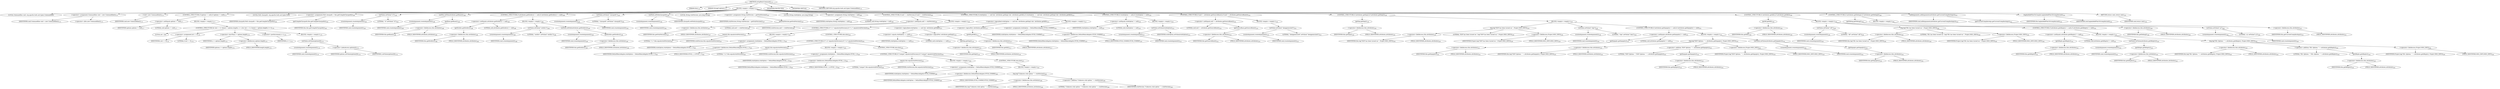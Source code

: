 digraph "setupRmicCommand" {  
"256" [label = <(METHOD,setupRmicCommand)<SUB>174</SUB>> ]
"18" [label = <(PARAM,this)<SUB>174</SUB>> ]
"257" [label = <(PARAM,String[] options)<SUB>174</SUB>> ]
"258" [label = <(BLOCK,&lt;empty&gt;,&lt;empty&gt;)<SUB>174</SUB>> ]
"16" [label = <(LOCAL,Commandline cmd: org.apache.tools.ant.types.Commandline)> ]
"259" [label = <(&lt;operator&gt;.assignment,Commandline cmd = new Commandline())<SUB>175</SUB>> ]
"260" [label = <(IDENTIFIER,cmd,Commandline cmd = new Commandline())<SUB>175</SUB>> ]
"261" [label = <(&lt;operator&gt;.alloc,new Commandline())<SUB>175</SUB>> ]
"262" [label = <(&lt;init&gt;,new Commandline())<SUB>175</SUB>> ]
"15" [label = <(IDENTIFIER,cmd,new Commandline())<SUB>175</SUB>> ]
"263" [label = <(CONTROL_STRUCTURE,if (options != null),if (options != null))<SUB>177</SUB>> ]
"264" [label = <(&lt;operator&gt;.notEquals,options != null)<SUB>177</SUB>> ]
"265" [label = <(IDENTIFIER,options,options != null)<SUB>177</SUB>> ]
"266" [label = <(LITERAL,null,options != null)<SUB>177</SUB>> ]
"267" [label = <(BLOCK,&lt;empty&gt;,&lt;empty&gt;)<SUB>177</SUB>> ]
"268" [label = <(CONTROL_STRUCTURE,for (int i = 0; Some(i &lt; options.length); i++),for (int i = 0; Some(i &lt; options.length); i++))<SUB>178</SUB>> ]
"269" [label = <(LOCAL,int i: int)> ]
"270" [label = <(&lt;operator&gt;.assignment,int i = 0)<SUB>178</SUB>> ]
"271" [label = <(IDENTIFIER,i,int i = 0)<SUB>178</SUB>> ]
"272" [label = <(LITERAL,0,int i = 0)<SUB>178</SUB>> ]
"273" [label = <(&lt;operator&gt;.lessThan,i &lt; options.length)<SUB>178</SUB>> ]
"274" [label = <(IDENTIFIER,i,i &lt; options.length)<SUB>178</SUB>> ]
"275" [label = <(&lt;operator&gt;.fieldAccess,options.length)<SUB>178</SUB>> ]
"276" [label = <(IDENTIFIER,options,i &lt; options.length)<SUB>178</SUB>> ]
"277" [label = <(FIELD_IDENTIFIER,length,length)<SUB>178</SUB>> ]
"278" [label = <(&lt;operator&gt;.postIncrement,i++)<SUB>178</SUB>> ]
"279" [label = <(IDENTIFIER,i,i++)<SUB>178</SUB>> ]
"280" [label = <(BLOCK,&lt;empty&gt;,&lt;empty&gt;)<SUB>178</SUB>> ]
"281" [label = <(setValue,setValue(options[i]))<SUB>179</SUB>> ]
"282" [label = <(createArgument,createArgument())<SUB>179</SUB>> ]
"283" [label = <(IDENTIFIER,cmd,createArgument())<SUB>179</SUB>> ]
"284" [label = <(&lt;operator&gt;.indexAccess,options[i])<SUB>179</SUB>> ]
"285" [label = <(IDENTIFIER,options,setValue(options[i]))<SUB>179</SUB>> ]
"286" [label = <(IDENTIFIER,i,setValue(options[i]))<SUB>179</SUB>> ]
"287" [label = <(LOCAL,Path classpath: org.apache.tools.ant.types.Path)> ]
"288" [label = <(&lt;operator&gt;.assignment,Path classpath = this.getCompileClasspath())<SUB>183</SUB>> ]
"289" [label = <(IDENTIFIER,classpath,Path classpath = this.getCompileClasspath())<SUB>183</SUB>> ]
"290" [label = <(getCompileClasspath,this.getCompileClasspath())<SUB>183</SUB>> ]
"17" [label = <(IDENTIFIER,this,this.getCompileClasspath())<SUB>183</SUB>> ]
"291" [label = <(setValue,setValue(&quot;-d&quot;))<SUB>185</SUB>> ]
"292" [label = <(createArgument,createArgument())<SUB>185</SUB>> ]
"293" [label = <(IDENTIFIER,cmd,createArgument())<SUB>185</SUB>> ]
"294" [label = <(LITERAL,&quot;-d&quot;,setValue(&quot;-d&quot;))<SUB>185</SUB>> ]
"295" [label = <(setFile,setFile(attributes.getBase()))<SUB>186</SUB>> ]
"296" [label = <(createArgument,createArgument())<SUB>186</SUB>> ]
"297" [label = <(IDENTIFIER,cmd,createArgument())<SUB>186</SUB>> ]
"298" [label = <(getBase,getBase())<SUB>186</SUB>> ]
"299" [label = <(&lt;operator&gt;.fieldAccess,this.attributes)<SUB>186</SUB>> ]
"300" [label = <(IDENTIFIER,this,getBase())<SUB>186</SUB>> ]
"301" [label = <(FIELD_IDENTIFIER,attributes,attributes)<SUB>186</SUB>> ]
"302" [label = <(CONTROL_STRUCTURE,if (attributes.getExtdirs() != null),if (attributes.getExtdirs() != null))<SUB>188</SUB>> ]
"303" [label = <(&lt;operator&gt;.notEquals,attributes.getExtdirs() != null)<SUB>188</SUB>> ]
"304" [label = <(getExtdirs,getExtdirs())<SUB>188</SUB>> ]
"305" [label = <(&lt;operator&gt;.fieldAccess,this.attributes)<SUB>188</SUB>> ]
"306" [label = <(IDENTIFIER,this,getExtdirs())<SUB>188</SUB>> ]
"307" [label = <(FIELD_IDENTIFIER,attributes,attributes)<SUB>188</SUB>> ]
"308" [label = <(LITERAL,null,attributes.getExtdirs() != null)<SUB>188</SUB>> ]
"309" [label = <(BLOCK,&lt;empty&gt;,&lt;empty&gt;)<SUB>188</SUB>> ]
"310" [label = <(setValue,setValue(&quot;-extdirs&quot;))<SUB>189</SUB>> ]
"311" [label = <(createArgument,createArgument())<SUB>189</SUB>> ]
"312" [label = <(IDENTIFIER,cmd,createArgument())<SUB>189</SUB>> ]
"313" [label = <(LITERAL,&quot;-extdirs&quot;,setValue(&quot;-extdirs&quot;))<SUB>189</SUB>> ]
"314" [label = <(setPath,setPath(attributes.getExtdirs()))<SUB>190</SUB>> ]
"315" [label = <(createArgument,createArgument())<SUB>190</SUB>> ]
"316" [label = <(IDENTIFIER,cmd,createArgument())<SUB>190</SUB>> ]
"317" [label = <(getExtdirs,getExtdirs())<SUB>190</SUB>> ]
"318" [label = <(&lt;operator&gt;.fieldAccess,this.attributes)<SUB>190</SUB>> ]
"319" [label = <(IDENTIFIER,this,getExtdirs())<SUB>190</SUB>> ]
"320" [label = <(FIELD_IDENTIFIER,attributes,attributes)<SUB>190</SUB>> ]
"321" [label = <(setValue,setValue(&quot;-classpath&quot;))<SUB>193</SUB>> ]
"322" [label = <(createArgument,createArgument())<SUB>193</SUB>> ]
"323" [label = <(IDENTIFIER,cmd,createArgument())<SUB>193</SUB>> ]
"324" [label = <(LITERAL,&quot;-classpath&quot;,setValue(&quot;-classpath&quot;))<SUB>193</SUB>> ]
"325" [label = <(setPath,setPath(classpath))<SUB>194</SUB>> ]
"326" [label = <(createArgument,createArgument())<SUB>194</SUB>> ]
"327" [label = <(IDENTIFIER,cmd,createArgument())<SUB>194</SUB>> ]
"328" [label = <(IDENTIFIER,classpath,setPath(classpath))<SUB>194</SUB>> ]
"329" [label = <(LOCAL,String stubVersion: java.lang.String)> ]
"330" [label = <(&lt;operator&gt;.assignment,String stubVersion = getStubVersion())<SUB>197</SUB>> ]
"331" [label = <(IDENTIFIER,stubVersion,String stubVersion = getStubVersion())<SUB>197</SUB>> ]
"332" [label = <(getStubVersion,getStubVersion())<SUB>197</SUB>> ]
"333" [label = <(&lt;operator&gt;.fieldAccess,this.attributes)<SUB>197</SUB>> ]
"334" [label = <(IDENTIFIER,this,getStubVersion())<SUB>197</SUB>> ]
"335" [label = <(FIELD_IDENTIFIER,attributes,attributes)<SUB>197</SUB>> ]
"336" [label = <(LOCAL,String stubOption: java.lang.String)> ]
"337" [label = <(&lt;operator&gt;.assignment,String stubOption = null)<SUB>199</SUB>> ]
"338" [label = <(IDENTIFIER,stubOption,String stubOption = null)<SUB>199</SUB>> ]
"339" [label = <(LITERAL,null,String stubOption = null)<SUB>199</SUB>> ]
"340" [label = <(CONTROL_STRUCTURE,if (null != stubVersion),if (null != stubVersion))<SUB>200</SUB>> ]
"341" [label = <(&lt;operator&gt;.notEquals,null != stubVersion)<SUB>200</SUB>> ]
"342" [label = <(LITERAL,null,null != stubVersion)<SUB>200</SUB>> ]
"343" [label = <(IDENTIFIER,stubVersion,null != stubVersion)<SUB>200</SUB>> ]
"344" [label = <(BLOCK,&lt;empty&gt;,&lt;empty&gt;)<SUB>200</SUB>> ]
"345" [label = <(CONTROL_STRUCTURE,if (&quot;1.1&quot;.equals(stubVersion)),if (&quot;1.1&quot;.equals(stubVersion)))<SUB>201</SUB>> ]
"346" [label = <(equals,this.equals(stubVersion))<SUB>201</SUB>> ]
"347" [label = <(LITERAL,&quot;1.1&quot;,this.equals(stubVersion))<SUB>201</SUB>> ]
"348" [label = <(IDENTIFIER,stubVersion,this.equals(stubVersion))<SUB>201</SUB>> ]
"349" [label = <(BLOCK,&lt;empty&gt;,&lt;empty&gt;)<SUB>201</SUB>> ]
"350" [label = <(&lt;operator&gt;.assignment,stubOption = DefaultRmicAdapter.STUB_1_1)<SUB>202</SUB>> ]
"351" [label = <(IDENTIFIER,stubOption,stubOption = DefaultRmicAdapter.STUB_1_1)<SUB>202</SUB>> ]
"352" [label = <(&lt;operator&gt;.fieldAccess,DefaultRmicAdapter.STUB_1_1)<SUB>202</SUB>> ]
"353" [label = <(IDENTIFIER,DefaultRmicAdapter,stubOption = DefaultRmicAdapter.STUB_1_1)<SUB>202</SUB>> ]
"354" [label = <(FIELD_IDENTIFIER,STUB_1_1,STUB_1_1)<SUB>202</SUB>> ]
"355" [label = <(CONTROL_STRUCTURE,else,else)<SUB>203</SUB>> ]
"356" [label = <(CONTROL_STRUCTURE,if (&quot;1.2&quot;.equals(stubVersion)),if (&quot;1.2&quot;.equals(stubVersion)))<SUB>203</SUB>> ]
"357" [label = <(equals,this.equals(stubVersion))<SUB>203</SUB>> ]
"358" [label = <(LITERAL,&quot;1.2&quot;,this.equals(stubVersion))<SUB>203</SUB>> ]
"359" [label = <(IDENTIFIER,stubVersion,this.equals(stubVersion))<SUB>203</SUB>> ]
"360" [label = <(BLOCK,&lt;empty&gt;,&lt;empty&gt;)<SUB>203</SUB>> ]
"361" [label = <(&lt;operator&gt;.assignment,stubOption = DefaultRmicAdapter.STUB_1_2)<SUB>204</SUB>> ]
"362" [label = <(IDENTIFIER,stubOption,stubOption = DefaultRmicAdapter.STUB_1_2)<SUB>204</SUB>> ]
"363" [label = <(&lt;operator&gt;.fieldAccess,DefaultRmicAdapter.STUB_1_2)<SUB>204</SUB>> ]
"364" [label = <(IDENTIFIER,DefaultRmicAdapter,stubOption = DefaultRmicAdapter.STUB_1_2)<SUB>204</SUB>> ]
"365" [label = <(FIELD_IDENTIFIER,STUB_1_2,STUB_1_2)<SUB>204</SUB>> ]
"366" [label = <(CONTROL_STRUCTURE,else,else)<SUB>205</SUB>> ]
"367" [label = <(CONTROL_STRUCTURE,if (&quot;compat&quot;.equals(stubVersion)),if (&quot;compat&quot;.equals(stubVersion)))<SUB>205</SUB>> ]
"368" [label = <(equals,this.equals(stubVersion))<SUB>205</SUB>> ]
"369" [label = <(LITERAL,&quot;compat&quot;,this.equals(stubVersion))<SUB>205</SUB>> ]
"370" [label = <(IDENTIFIER,stubVersion,this.equals(stubVersion))<SUB>205</SUB>> ]
"371" [label = <(BLOCK,&lt;empty&gt;,&lt;empty&gt;)<SUB>205</SUB>> ]
"372" [label = <(&lt;operator&gt;.assignment,stubOption = DefaultRmicAdapter.STUB_COMPAT)<SUB>206</SUB>> ]
"373" [label = <(IDENTIFIER,stubOption,stubOption = DefaultRmicAdapter.STUB_COMPAT)<SUB>206</SUB>> ]
"374" [label = <(&lt;operator&gt;.fieldAccess,DefaultRmicAdapter.STUB_COMPAT)<SUB>206</SUB>> ]
"375" [label = <(IDENTIFIER,DefaultRmicAdapter,stubOption = DefaultRmicAdapter.STUB_COMPAT)<SUB>206</SUB>> ]
"376" [label = <(FIELD_IDENTIFIER,STUB_COMPAT,STUB_COMPAT)<SUB>206</SUB>> ]
"377" [label = <(CONTROL_STRUCTURE,else,else)<SUB>207</SUB>> ]
"378" [label = <(BLOCK,&lt;empty&gt;,&lt;empty&gt;)<SUB>207</SUB>> ]
"379" [label = <(log,log(&quot;Unknown stub option &quot; + stubVersion))<SUB>209</SUB>> ]
"380" [label = <(&lt;operator&gt;.fieldAccess,this.attributes)<SUB>209</SUB>> ]
"381" [label = <(IDENTIFIER,this,log(&quot;Unknown stub option &quot; + stubVersion))<SUB>209</SUB>> ]
"382" [label = <(FIELD_IDENTIFIER,attributes,attributes)<SUB>209</SUB>> ]
"383" [label = <(&lt;operator&gt;.addition,&quot;Unknown stub option &quot; + stubVersion)<SUB>209</SUB>> ]
"384" [label = <(LITERAL,&quot;Unknown stub option &quot;,&quot;Unknown stub option &quot; + stubVersion)<SUB>209</SUB>> ]
"385" [label = <(IDENTIFIER,stubVersion,&quot;Unknown stub option &quot; + stubVersion)<SUB>209</SUB>> ]
"386" [label = <(CONTROL_STRUCTURE,if (stubOption == null &amp;&amp; !attributes.getIiop() &amp;&amp; !attributes.getIdl()),if (stubOption == null &amp;&amp; !attributes.getIiop() &amp;&amp; !attributes.getIdl()))<SUB>215</SUB>> ]
"387" [label = <(&lt;operator&gt;.logicalAnd,stubOption == null &amp;&amp; !attributes.getIiop() &amp;&amp; !attributes.getIdl())<SUB>215</SUB>> ]
"388" [label = <(&lt;operator&gt;.logicalAnd,stubOption == null &amp;&amp; !attributes.getIiop())<SUB>215</SUB>> ]
"389" [label = <(&lt;operator&gt;.equals,stubOption == null)<SUB>215</SUB>> ]
"390" [label = <(IDENTIFIER,stubOption,stubOption == null)<SUB>215</SUB>> ]
"391" [label = <(LITERAL,null,stubOption == null)<SUB>215</SUB>> ]
"392" [label = <(&lt;operator&gt;.logicalNot,!attributes.getIiop())<SUB>216</SUB>> ]
"393" [label = <(getIiop,getIiop())<SUB>216</SUB>> ]
"394" [label = <(&lt;operator&gt;.fieldAccess,this.attributes)<SUB>216</SUB>> ]
"395" [label = <(IDENTIFIER,this,getIiop())<SUB>216</SUB>> ]
"396" [label = <(FIELD_IDENTIFIER,attributes,attributes)<SUB>216</SUB>> ]
"397" [label = <(&lt;operator&gt;.logicalNot,!attributes.getIdl())<SUB>217</SUB>> ]
"398" [label = <(getIdl,getIdl())<SUB>217</SUB>> ]
"399" [label = <(&lt;operator&gt;.fieldAccess,this.attributes)<SUB>217</SUB>> ]
"400" [label = <(IDENTIFIER,this,getIdl())<SUB>217</SUB>> ]
"401" [label = <(FIELD_IDENTIFIER,attributes,attributes)<SUB>217</SUB>> ]
"402" [label = <(BLOCK,&lt;empty&gt;,&lt;empty&gt;)<SUB>217</SUB>> ]
"403" [label = <(&lt;operator&gt;.assignment,stubOption = DefaultRmicAdapter.STUB_COMPAT)<SUB>218</SUB>> ]
"404" [label = <(IDENTIFIER,stubOption,stubOption = DefaultRmicAdapter.STUB_COMPAT)<SUB>218</SUB>> ]
"405" [label = <(&lt;operator&gt;.fieldAccess,DefaultRmicAdapter.STUB_COMPAT)<SUB>218</SUB>> ]
"406" [label = <(IDENTIFIER,DefaultRmicAdapter,stubOption = DefaultRmicAdapter.STUB_COMPAT)<SUB>218</SUB>> ]
"407" [label = <(FIELD_IDENTIFIER,STUB_COMPAT,STUB_COMPAT)<SUB>218</SUB>> ]
"408" [label = <(CONTROL_STRUCTURE,if (stubOption != null),if (stubOption != null))<SUB>220</SUB>> ]
"409" [label = <(&lt;operator&gt;.notEquals,stubOption != null)<SUB>220</SUB>> ]
"410" [label = <(IDENTIFIER,stubOption,stubOption != null)<SUB>220</SUB>> ]
"411" [label = <(LITERAL,null,stubOption != null)<SUB>220</SUB>> ]
"412" [label = <(BLOCK,&lt;empty&gt;,&lt;empty&gt;)<SUB>220</SUB>> ]
"413" [label = <(setValue,setValue(stubOption))<SUB>222</SUB>> ]
"414" [label = <(createArgument,createArgument())<SUB>222</SUB>> ]
"415" [label = <(IDENTIFIER,cmd,createArgument())<SUB>222</SUB>> ]
"416" [label = <(IDENTIFIER,stubOption,setValue(stubOption))<SUB>222</SUB>> ]
"417" [label = <(CONTROL_STRUCTURE,if (null != attributes.getSourceBase()),if (null != attributes.getSourceBase()))<SUB>224</SUB>> ]
"418" [label = <(&lt;operator&gt;.notEquals,null != attributes.getSourceBase())<SUB>224</SUB>> ]
"419" [label = <(LITERAL,null,null != attributes.getSourceBase())<SUB>224</SUB>> ]
"420" [label = <(getSourceBase,getSourceBase())<SUB>224</SUB>> ]
"421" [label = <(&lt;operator&gt;.fieldAccess,this.attributes)<SUB>224</SUB>> ]
"422" [label = <(IDENTIFIER,this,getSourceBase())<SUB>224</SUB>> ]
"423" [label = <(FIELD_IDENTIFIER,attributes,attributes)<SUB>224</SUB>> ]
"424" [label = <(BLOCK,&lt;empty&gt;,&lt;empty&gt;)<SUB>224</SUB>> ]
"425" [label = <(setValue,setValue(&quot;-keepgenerated&quot;))<SUB>225</SUB>> ]
"426" [label = <(createArgument,createArgument())<SUB>225</SUB>> ]
"427" [label = <(IDENTIFIER,cmd,createArgument())<SUB>225</SUB>> ]
"428" [label = <(LITERAL,&quot;-keepgenerated&quot;,setValue(&quot;-keepgenerated&quot;))<SUB>225</SUB>> ]
"429" [label = <(CONTROL_STRUCTURE,if (attributes.getIiop()),if (attributes.getIiop()))<SUB>228</SUB>> ]
"430" [label = <(getIiop,getIiop())<SUB>228</SUB>> ]
"431" [label = <(&lt;operator&gt;.fieldAccess,this.attributes)<SUB>228</SUB>> ]
"432" [label = <(IDENTIFIER,this,getIiop())<SUB>228</SUB>> ]
"433" [label = <(FIELD_IDENTIFIER,attributes,attributes)<SUB>228</SUB>> ]
"434" [label = <(BLOCK,&lt;empty&gt;,&lt;empty&gt;)<SUB>228</SUB>> ]
"435" [label = <(log,log(&quot;IIOP has been turned on.&quot;, Project.MSG_INFO))<SUB>229</SUB>> ]
"436" [label = <(&lt;operator&gt;.fieldAccess,this.attributes)<SUB>229</SUB>> ]
"437" [label = <(IDENTIFIER,this,log(&quot;IIOP has been turned on.&quot;, Project.MSG_INFO))<SUB>229</SUB>> ]
"438" [label = <(FIELD_IDENTIFIER,attributes,attributes)<SUB>229</SUB>> ]
"439" [label = <(LITERAL,&quot;IIOP has been turned on.&quot;,log(&quot;IIOP has been turned on.&quot;, Project.MSG_INFO))<SUB>229</SUB>> ]
"440" [label = <(&lt;operator&gt;.fieldAccess,Project.MSG_INFO)<SUB>229</SUB>> ]
"441" [label = <(IDENTIFIER,Project,log(&quot;IIOP has been turned on.&quot;, Project.MSG_INFO))<SUB>229</SUB>> ]
"442" [label = <(FIELD_IDENTIFIER,MSG_INFO,MSG_INFO)<SUB>229</SUB>> ]
"443" [label = <(setValue,setValue(&quot;-iiop&quot;))<SUB>230</SUB>> ]
"444" [label = <(createArgument,createArgument())<SUB>230</SUB>> ]
"445" [label = <(IDENTIFIER,cmd,createArgument())<SUB>230</SUB>> ]
"446" [label = <(LITERAL,&quot;-iiop&quot;,setValue(&quot;-iiop&quot;))<SUB>230</SUB>> ]
"447" [label = <(CONTROL_STRUCTURE,if (attributes.getIiopopts() != null),if (attributes.getIiopopts() != null))<SUB>231</SUB>> ]
"448" [label = <(&lt;operator&gt;.notEquals,attributes.getIiopopts() != null)<SUB>231</SUB>> ]
"449" [label = <(getIiopopts,getIiopopts())<SUB>231</SUB>> ]
"450" [label = <(&lt;operator&gt;.fieldAccess,this.attributes)<SUB>231</SUB>> ]
"451" [label = <(IDENTIFIER,this,getIiopopts())<SUB>231</SUB>> ]
"452" [label = <(FIELD_IDENTIFIER,attributes,attributes)<SUB>231</SUB>> ]
"453" [label = <(LITERAL,null,attributes.getIiopopts() != null)<SUB>231</SUB>> ]
"454" [label = <(BLOCK,&lt;empty&gt;,&lt;empty&gt;)<SUB>231</SUB>> ]
"455" [label = <(log,log(&quot;IIOP Options: &quot; + attributes.getIiopopts(), Project.MSG_INFO))<SUB>232</SUB>> ]
"456" [label = <(&lt;operator&gt;.fieldAccess,this.attributes)<SUB>232</SUB>> ]
"457" [label = <(IDENTIFIER,this,log(&quot;IIOP Options: &quot; + attributes.getIiopopts(), Project.MSG_INFO))<SUB>232</SUB>> ]
"458" [label = <(FIELD_IDENTIFIER,attributes,attributes)<SUB>232</SUB>> ]
"459" [label = <(&lt;operator&gt;.addition,&quot;IIOP Options: &quot; + attributes.getIiopopts())<SUB>232</SUB>> ]
"460" [label = <(LITERAL,&quot;IIOP Options: &quot;,&quot;IIOP Options: &quot; + attributes.getIiopopts())<SUB>232</SUB>> ]
"461" [label = <(getIiopopts,getIiopopts())<SUB>232</SUB>> ]
"462" [label = <(&lt;operator&gt;.fieldAccess,this.attributes)<SUB>232</SUB>> ]
"463" [label = <(IDENTIFIER,this,getIiopopts())<SUB>232</SUB>> ]
"464" [label = <(FIELD_IDENTIFIER,attributes,attributes)<SUB>232</SUB>> ]
"465" [label = <(&lt;operator&gt;.fieldAccess,Project.MSG_INFO)<SUB>233</SUB>> ]
"466" [label = <(IDENTIFIER,Project,log(&quot;IIOP Options: &quot; + attributes.getIiopopts(), Project.MSG_INFO))<SUB>233</SUB>> ]
"467" [label = <(FIELD_IDENTIFIER,MSG_INFO,MSG_INFO)<SUB>233</SUB>> ]
"468" [label = <(setValue,setValue(attributes.getIiopopts()))<SUB>234</SUB>> ]
"469" [label = <(createArgument,createArgument())<SUB>234</SUB>> ]
"470" [label = <(IDENTIFIER,cmd,createArgument())<SUB>234</SUB>> ]
"471" [label = <(getIiopopts,getIiopopts())<SUB>234</SUB>> ]
"472" [label = <(&lt;operator&gt;.fieldAccess,this.attributes)<SUB>234</SUB>> ]
"473" [label = <(IDENTIFIER,this,getIiopopts())<SUB>234</SUB>> ]
"474" [label = <(FIELD_IDENTIFIER,attributes,attributes)<SUB>234</SUB>> ]
"475" [label = <(CONTROL_STRUCTURE,if (attributes.getIdl()),if (attributes.getIdl()))<SUB>238</SUB>> ]
"476" [label = <(getIdl,getIdl())<SUB>238</SUB>> ]
"477" [label = <(&lt;operator&gt;.fieldAccess,this.attributes)<SUB>238</SUB>> ]
"478" [label = <(IDENTIFIER,this,getIdl())<SUB>238</SUB>> ]
"479" [label = <(FIELD_IDENTIFIER,attributes,attributes)<SUB>238</SUB>> ]
"480" [label = <(BLOCK,&lt;empty&gt;,&lt;empty&gt;)<SUB>238</SUB>> ]
"481" [label = <(setValue,setValue(&quot;-idl&quot;))<SUB>239</SUB>> ]
"482" [label = <(createArgument,createArgument())<SUB>239</SUB>> ]
"483" [label = <(IDENTIFIER,cmd,createArgument())<SUB>239</SUB>> ]
"484" [label = <(LITERAL,&quot;-idl&quot;,setValue(&quot;-idl&quot;))<SUB>239</SUB>> ]
"485" [label = <(log,log(&quot;IDL has been turned on.&quot;, Project.MSG_INFO))<SUB>240</SUB>> ]
"486" [label = <(&lt;operator&gt;.fieldAccess,this.attributes)<SUB>240</SUB>> ]
"487" [label = <(IDENTIFIER,this,log(&quot;IDL has been turned on.&quot;, Project.MSG_INFO))<SUB>240</SUB>> ]
"488" [label = <(FIELD_IDENTIFIER,attributes,attributes)<SUB>240</SUB>> ]
"489" [label = <(LITERAL,&quot;IDL has been turned on.&quot;,log(&quot;IDL has been turned on.&quot;, Project.MSG_INFO))<SUB>240</SUB>> ]
"490" [label = <(&lt;operator&gt;.fieldAccess,Project.MSG_INFO)<SUB>240</SUB>> ]
"491" [label = <(IDENTIFIER,Project,log(&quot;IDL has been turned on.&quot;, Project.MSG_INFO))<SUB>240</SUB>> ]
"492" [label = <(FIELD_IDENTIFIER,MSG_INFO,MSG_INFO)<SUB>240</SUB>> ]
"493" [label = <(CONTROL_STRUCTURE,if (attributes.getIdlopts() != null),if (attributes.getIdlopts() != null))<SUB>241</SUB>> ]
"494" [label = <(&lt;operator&gt;.notEquals,attributes.getIdlopts() != null)<SUB>241</SUB>> ]
"495" [label = <(getIdlopts,getIdlopts())<SUB>241</SUB>> ]
"496" [label = <(&lt;operator&gt;.fieldAccess,this.attributes)<SUB>241</SUB>> ]
"497" [label = <(IDENTIFIER,this,getIdlopts())<SUB>241</SUB>> ]
"498" [label = <(FIELD_IDENTIFIER,attributes,attributes)<SUB>241</SUB>> ]
"499" [label = <(LITERAL,null,attributes.getIdlopts() != null)<SUB>241</SUB>> ]
"500" [label = <(BLOCK,&lt;empty&gt;,&lt;empty&gt;)<SUB>241</SUB>> ]
"501" [label = <(setValue,setValue(attributes.getIdlopts()))<SUB>242</SUB>> ]
"502" [label = <(createArgument,createArgument())<SUB>242</SUB>> ]
"503" [label = <(IDENTIFIER,cmd,createArgument())<SUB>242</SUB>> ]
"504" [label = <(getIdlopts,getIdlopts())<SUB>242</SUB>> ]
"505" [label = <(&lt;operator&gt;.fieldAccess,this.attributes)<SUB>242</SUB>> ]
"506" [label = <(IDENTIFIER,this,getIdlopts())<SUB>242</SUB>> ]
"507" [label = <(FIELD_IDENTIFIER,attributes,attributes)<SUB>242</SUB>> ]
"508" [label = <(log,log(&quot;IDL Options: &quot; + attributes.getIdlopts(), Project.MSG_INFO))<SUB>243</SUB>> ]
"509" [label = <(&lt;operator&gt;.fieldAccess,this.attributes)<SUB>243</SUB>> ]
"510" [label = <(IDENTIFIER,this,log(&quot;IDL Options: &quot; + attributes.getIdlopts(), Project.MSG_INFO))<SUB>243</SUB>> ]
"511" [label = <(FIELD_IDENTIFIER,attributes,attributes)<SUB>243</SUB>> ]
"512" [label = <(&lt;operator&gt;.addition,&quot;IDL Options: &quot; + attributes.getIdlopts())<SUB>243</SUB>> ]
"513" [label = <(LITERAL,&quot;IDL Options: &quot;,&quot;IDL Options: &quot; + attributes.getIdlopts())<SUB>243</SUB>> ]
"514" [label = <(getIdlopts,getIdlopts())<SUB>243</SUB>> ]
"515" [label = <(&lt;operator&gt;.fieldAccess,this.attributes)<SUB>243</SUB>> ]
"516" [label = <(IDENTIFIER,this,getIdlopts())<SUB>243</SUB>> ]
"517" [label = <(FIELD_IDENTIFIER,attributes,attributes)<SUB>243</SUB>> ]
"518" [label = <(&lt;operator&gt;.fieldAccess,Project.MSG_INFO)<SUB>244</SUB>> ]
"519" [label = <(IDENTIFIER,Project,log(&quot;IDL Options: &quot; + attributes.getIdlopts(), Project.MSG_INFO))<SUB>244</SUB>> ]
"520" [label = <(FIELD_IDENTIFIER,MSG_INFO,MSG_INFO)<SUB>244</SUB>> ]
"521" [label = <(CONTROL_STRUCTURE,if (attributes.getDebug()),if (attributes.getDebug()))<SUB>248</SUB>> ]
"522" [label = <(getDebug,getDebug())<SUB>248</SUB>> ]
"523" [label = <(&lt;operator&gt;.fieldAccess,this.attributes)<SUB>248</SUB>> ]
"524" [label = <(IDENTIFIER,this,getDebug())<SUB>248</SUB>> ]
"525" [label = <(FIELD_IDENTIFIER,attributes,attributes)<SUB>248</SUB>> ]
"526" [label = <(BLOCK,&lt;empty&gt;,&lt;empty&gt;)<SUB>248</SUB>> ]
"527" [label = <(setValue,setValue(&quot;-g&quot;))<SUB>249</SUB>> ]
"528" [label = <(createArgument,createArgument())<SUB>249</SUB>> ]
"529" [label = <(IDENTIFIER,cmd,createArgument())<SUB>249</SUB>> ]
"530" [label = <(LITERAL,&quot;-g&quot;,setValue(&quot;-g&quot;))<SUB>249</SUB>> ]
"531" [label = <(addArguments,addArguments(attributes.getCurrentCompilerArgs()))<SUB>252</SUB>> ]
"532" [label = <(IDENTIFIER,cmd,addArguments(attributes.getCurrentCompilerArgs()))<SUB>252</SUB>> ]
"533" [label = <(getCurrentCompilerArgs,getCurrentCompilerArgs())<SUB>252</SUB>> ]
"534" [label = <(&lt;operator&gt;.fieldAccess,this.attributes)<SUB>252</SUB>> ]
"535" [label = <(IDENTIFIER,this,getCurrentCompilerArgs())<SUB>252</SUB>> ]
"536" [label = <(FIELD_IDENTIFIER,attributes,attributes)<SUB>252</SUB>> ]
"537" [label = <(logAndAddFilesToCompile,logAndAddFilesToCompile(cmd))<SUB>254</SUB>> ]
"19" [label = <(IDENTIFIER,this,logAndAddFilesToCompile(cmd))<SUB>254</SUB>> ]
"538" [label = <(IDENTIFIER,cmd,logAndAddFilesToCompile(cmd))<SUB>254</SUB>> ]
"539" [label = <(RETURN,return cmd;,return cmd;)<SUB>255</SUB>> ]
"540" [label = <(IDENTIFIER,cmd,return cmd;)<SUB>255</SUB>> ]
"541" [label = <(MODIFIER,PROTECTED)> ]
"542" [label = <(MODIFIER,VIRTUAL)> ]
"543" [label = <(METHOD_RETURN,org.apache.tools.ant.types.Commandline)<SUB>174</SUB>> ]
  "256" -> "18" 
  "256" -> "257" 
  "256" -> "258" 
  "256" -> "541" 
  "256" -> "542" 
  "256" -> "543" 
  "258" -> "16" 
  "258" -> "259" 
  "258" -> "262" 
  "258" -> "263" 
  "258" -> "287" 
  "258" -> "288" 
  "258" -> "291" 
  "258" -> "295" 
  "258" -> "302" 
  "258" -> "321" 
  "258" -> "325" 
  "258" -> "329" 
  "258" -> "330" 
  "258" -> "336" 
  "258" -> "337" 
  "258" -> "340" 
  "258" -> "386" 
  "258" -> "408" 
  "258" -> "417" 
  "258" -> "429" 
  "258" -> "475" 
  "258" -> "521" 
  "258" -> "531" 
  "258" -> "537" 
  "258" -> "539" 
  "259" -> "260" 
  "259" -> "261" 
  "262" -> "15" 
  "263" -> "264" 
  "263" -> "267" 
  "264" -> "265" 
  "264" -> "266" 
  "267" -> "268" 
  "268" -> "269" 
  "268" -> "270" 
  "268" -> "273" 
  "268" -> "278" 
  "268" -> "280" 
  "270" -> "271" 
  "270" -> "272" 
  "273" -> "274" 
  "273" -> "275" 
  "275" -> "276" 
  "275" -> "277" 
  "278" -> "279" 
  "280" -> "281" 
  "281" -> "282" 
  "281" -> "284" 
  "282" -> "283" 
  "284" -> "285" 
  "284" -> "286" 
  "288" -> "289" 
  "288" -> "290" 
  "290" -> "17" 
  "291" -> "292" 
  "291" -> "294" 
  "292" -> "293" 
  "295" -> "296" 
  "295" -> "298" 
  "296" -> "297" 
  "298" -> "299" 
  "299" -> "300" 
  "299" -> "301" 
  "302" -> "303" 
  "302" -> "309" 
  "303" -> "304" 
  "303" -> "308" 
  "304" -> "305" 
  "305" -> "306" 
  "305" -> "307" 
  "309" -> "310" 
  "309" -> "314" 
  "310" -> "311" 
  "310" -> "313" 
  "311" -> "312" 
  "314" -> "315" 
  "314" -> "317" 
  "315" -> "316" 
  "317" -> "318" 
  "318" -> "319" 
  "318" -> "320" 
  "321" -> "322" 
  "321" -> "324" 
  "322" -> "323" 
  "325" -> "326" 
  "325" -> "328" 
  "326" -> "327" 
  "330" -> "331" 
  "330" -> "332" 
  "332" -> "333" 
  "333" -> "334" 
  "333" -> "335" 
  "337" -> "338" 
  "337" -> "339" 
  "340" -> "341" 
  "340" -> "344" 
  "341" -> "342" 
  "341" -> "343" 
  "344" -> "345" 
  "345" -> "346" 
  "345" -> "349" 
  "345" -> "355" 
  "346" -> "347" 
  "346" -> "348" 
  "349" -> "350" 
  "350" -> "351" 
  "350" -> "352" 
  "352" -> "353" 
  "352" -> "354" 
  "355" -> "356" 
  "356" -> "357" 
  "356" -> "360" 
  "356" -> "366" 
  "357" -> "358" 
  "357" -> "359" 
  "360" -> "361" 
  "361" -> "362" 
  "361" -> "363" 
  "363" -> "364" 
  "363" -> "365" 
  "366" -> "367" 
  "367" -> "368" 
  "367" -> "371" 
  "367" -> "377" 
  "368" -> "369" 
  "368" -> "370" 
  "371" -> "372" 
  "372" -> "373" 
  "372" -> "374" 
  "374" -> "375" 
  "374" -> "376" 
  "377" -> "378" 
  "378" -> "379" 
  "379" -> "380" 
  "379" -> "383" 
  "380" -> "381" 
  "380" -> "382" 
  "383" -> "384" 
  "383" -> "385" 
  "386" -> "387" 
  "386" -> "402" 
  "387" -> "388" 
  "387" -> "397" 
  "388" -> "389" 
  "388" -> "392" 
  "389" -> "390" 
  "389" -> "391" 
  "392" -> "393" 
  "393" -> "394" 
  "394" -> "395" 
  "394" -> "396" 
  "397" -> "398" 
  "398" -> "399" 
  "399" -> "400" 
  "399" -> "401" 
  "402" -> "403" 
  "403" -> "404" 
  "403" -> "405" 
  "405" -> "406" 
  "405" -> "407" 
  "408" -> "409" 
  "408" -> "412" 
  "409" -> "410" 
  "409" -> "411" 
  "412" -> "413" 
  "413" -> "414" 
  "413" -> "416" 
  "414" -> "415" 
  "417" -> "418" 
  "417" -> "424" 
  "418" -> "419" 
  "418" -> "420" 
  "420" -> "421" 
  "421" -> "422" 
  "421" -> "423" 
  "424" -> "425" 
  "425" -> "426" 
  "425" -> "428" 
  "426" -> "427" 
  "429" -> "430" 
  "429" -> "434" 
  "430" -> "431" 
  "431" -> "432" 
  "431" -> "433" 
  "434" -> "435" 
  "434" -> "443" 
  "434" -> "447" 
  "435" -> "436" 
  "435" -> "439" 
  "435" -> "440" 
  "436" -> "437" 
  "436" -> "438" 
  "440" -> "441" 
  "440" -> "442" 
  "443" -> "444" 
  "443" -> "446" 
  "444" -> "445" 
  "447" -> "448" 
  "447" -> "454" 
  "448" -> "449" 
  "448" -> "453" 
  "449" -> "450" 
  "450" -> "451" 
  "450" -> "452" 
  "454" -> "455" 
  "454" -> "468" 
  "455" -> "456" 
  "455" -> "459" 
  "455" -> "465" 
  "456" -> "457" 
  "456" -> "458" 
  "459" -> "460" 
  "459" -> "461" 
  "461" -> "462" 
  "462" -> "463" 
  "462" -> "464" 
  "465" -> "466" 
  "465" -> "467" 
  "468" -> "469" 
  "468" -> "471" 
  "469" -> "470" 
  "471" -> "472" 
  "472" -> "473" 
  "472" -> "474" 
  "475" -> "476" 
  "475" -> "480" 
  "476" -> "477" 
  "477" -> "478" 
  "477" -> "479" 
  "480" -> "481" 
  "480" -> "485" 
  "480" -> "493" 
  "481" -> "482" 
  "481" -> "484" 
  "482" -> "483" 
  "485" -> "486" 
  "485" -> "489" 
  "485" -> "490" 
  "486" -> "487" 
  "486" -> "488" 
  "490" -> "491" 
  "490" -> "492" 
  "493" -> "494" 
  "493" -> "500" 
  "494" -> "495" 
  "494" -> "499" 
  "495" -> "496" 
  "496" -> "497" 
  "496" -> "498" 
  "500" -> "501" 
  "500" -> "508" 
  "501" -> "502" 
  "501" -> "504" 
  "502" -> "503" 
  "504" -> "505" 
  "505" -> "506" 
  "505" -> "507" 
  "508" -> "509" 
  "508" -> "512" 
  "508" -> "518" 
  "509" -> "510" 
  "509" -> "511" 
  "512" -> "513" 
  "512" -> "514" 
  "514" -> "515" 
  "515" -> "516" 
  "515" -> "517" 
  "518" -> "519" 
  "518" -> "520" 
  "521" -> "522" 
  "521" -> "526" 
  "522" -> "523" 
  "523" -> "524" 
  "523" -> "525" 
  "526" -> "527" 
  "527" -> "528" 
  "527" -> "530" 
  "528" -> "529" 
  "531" -> "532" 
  "531" -> "533" 
  "533" -> "534" 
  "534" -> "535" 
  "534" -> "536" 
  "537" -> "19" 
  "537" -> "538" 
  "539" -> "540" 
}

